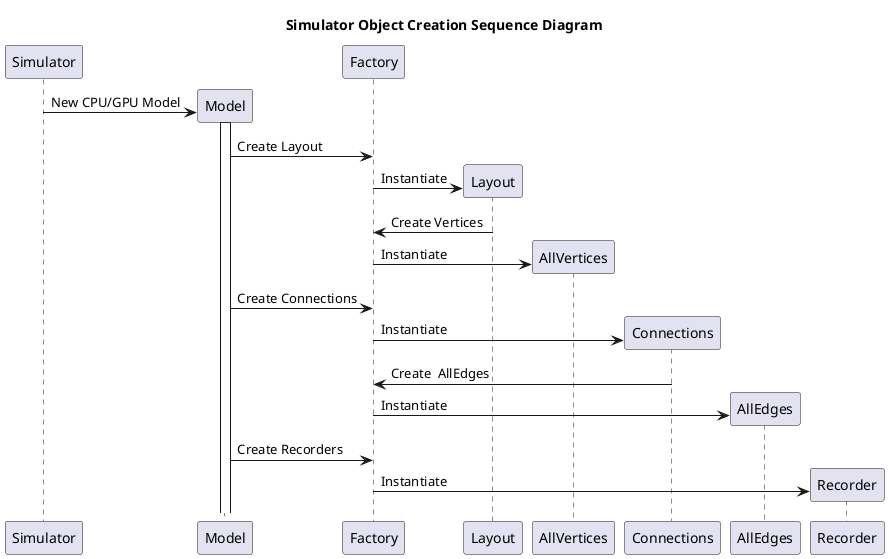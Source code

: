 
@startuml simObjectsCreation

title Simulator Object Creation Sequence Diagram

Simulator -> Model ** : New CPU/GPU Model
activate Model
Model -> Factory: Create Layout
Factory -> Layout **: Instantiate
Layout -> Factory: Create Vertices
Factory -> AllVertices **: Instantiate

Model -> Factory: Create Connections
Factory -> Connections **: Instantiate
Connections -> Factory: Create  AllEdges
Factory -> AllEdges **: Instantiate

Model -> Factory: Create Recorders
Factory -> Recorder **: Instantiate

@enduml
